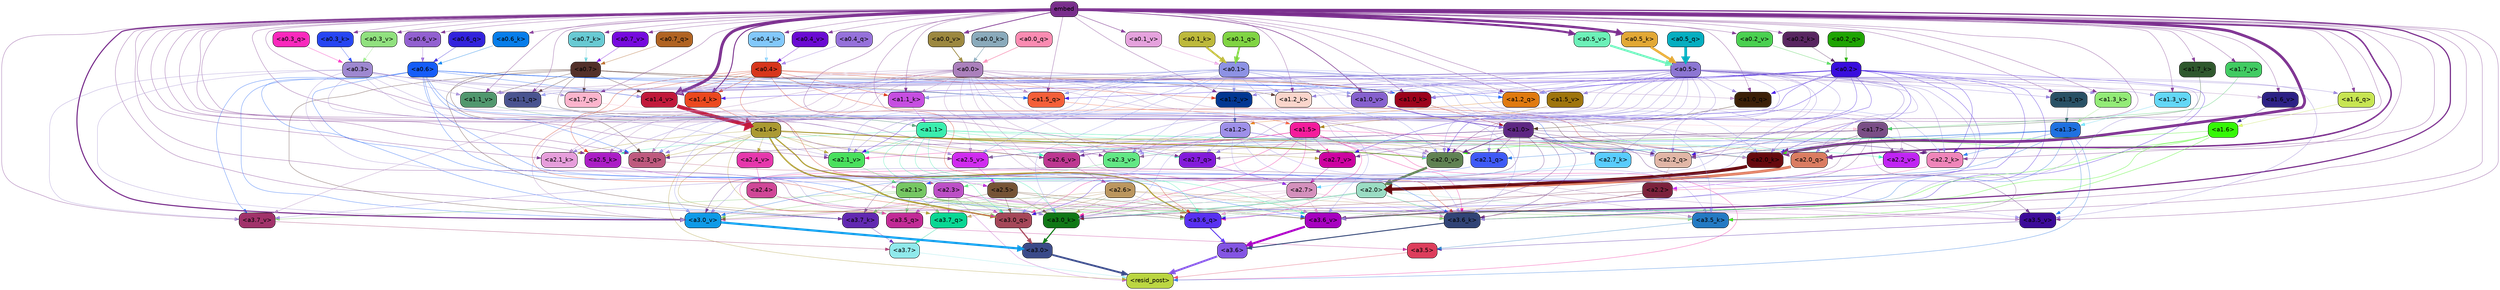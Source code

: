 strict digraph "" {
	graph [bgcolor=transparent,
		layout=dot,
		overlap=false,
		splines=true
	];
	"<a3.7>"	[color=black,
		fillcolor="#90e9eb",
		fontname=Helvetica,
		shape=box,
		style="filled, rounded"];
	"<resid_post>"	[color=black,
		fillcolor="#bbd641",
		fontname=Helvetica,
		shape=box,
		style="filled, rounded"];
	"<a3.7>" -> "<resid_post>"	[color="#90e9eb",
		penwidth=0.6239100098609924];
	"<a3.6>"	[color=black,
		fillcolor="#8455e3",
		fontname=Helvetica,
		shape=box,
		style="filled, rounded"];
	"<a3.6>" -> "<resid_post>"	[color="#8455e3",
		penwidth=4.569062113761902];
	"<a3.5>"	[color=black,
		fillcolor="#dd3e5c",
		fontname=Helvetica,
		shape=box,
		style="filled, rounded"];
	"<a3.5>" -> "<resid_post>"	[color="#dd3e5c",
		penwidth=0.6];
	"<a3.0>"	[color=black,
		fillcolor="#3a4a89",
		fontname=Helvetica,
		shape=box,
		style="filled, rounded"];
	"<a3.0>" -> "<resid_post>"	[color="#3a4a89",
		penwidth=4.283544182777405];
	"<a2.3>"	[color=black,
		fillcolor="#bc4fc6",
		fontname=Helvetica,
		shape=box,
		style="filled, rounded"];
	"<a2.3>" -> "<resid_post>"	[color="#bc4fc6",
		penwidth=0.6];
	"<a3.7_q>"	[color=black,
		fillcolor="#0ad794",
		fontname=Helvetica,
		shape=box,
		style="filled, rounded"];
	"<a2.3>" -> "<a3.7_q>"	[color="#bc4fc6",
		penwidth=0.6];
	"<a3.6_q>"	[color=black,
		fillcolor="#5831f1",
		fontname=Helvetica,
		shape=box,
		style="filled, rounded"];
	"<a2.3>" -> "<a3.6_q>"	[color="#bc4fc6",
		penwidth=0.6];
	"<a3.5_q>"	[color=black,
		fillcolor="#c22b96",
		fontname=Helvetica,
		shape=box,
		style="filled, rounded"];
	"<a2.3>" -> "<a3.5_q>"	[color="#bc4fc6",
		penwidth=0.6];
	"<a3.0_q>"	[color=black,
		fillcolor="#a54759",
		fontname=Helvetica,
		shape=box,
		style="filled, rounded"];
	"<a2.3>" -> "<a3.0_q>"	[color="#bc4fc6",
		penwidth=0.6];
	"<a3.0_k>"	[color=black,
		fillcolor="#107816",
		fontname=Helvetica,
		shape=box,
		style="filled, rounded"];
	"<a2.3>" -> "<a3.0_k>"	[color="#bc4fc6",
		penwidth=0.6];
	"<a3.6_v>"	[color=black,
		fillcolor="#a702c0",
		fontname=Helvetica,
		shape=box,
		style="filled, rounded"];
	"<a2.3>" -> "<a3.6_v>"	[color="#bc4fc6",
		penwidth=0.6];
	"<a3.5_v>"	[color=black,
		fillcolor="#3c0b99",
		fontname=Helvetica,
		shape=box,
		style="filled, rounded"];
	"<a2.3>" -> "<a3.5_v>"	[color="#bc4fc6",
		penwidth=0.6];
	"<a3.0_v>"	[color=black,
		fillcolor="#0f9ae7",
		fontname=Helvetica,
		shape=box,
		style="filled, rounded"];
	"<a2.3>" -> "<a3.0_v>"	[color="#bc4fc6",
		penwidth=0.6];
	"<a1.5>"	[color=black,
		fillcolor="#f41c9c",
		fontname=Helvetica,
		shape=box,
		style="filled, rounded"];
	"<a1.5>" -> "<resid_post>"	[color="#f41c9c",
		penwidth=0.6];
	"<a1.5>" -> "<a3.6_q>"	[color="#f41c9c",
		penwidth=0.6];
	"<a1.5>" -> "<a3.5_q>"	[color="#f41c9c",
		penwidth=0.6];
	"<a1.5>" -> "<a3.0_q>"	[color="#f41c9c",
		penwidth=0.6];
	"<a3.6_k>"	[color=black,
		fillcolor="#314476",
		fontname=Helvetica,
		shape=box,
		style="filled, rounded"];
	"<a1.5>" -> "<a3.6_k>"	[color="#f41c9c",
		penwidth=0.6];
	"<a1.5>" -> "<a3.0_k>"	[color="#f41c9c",
		penwidth=0.6];
	"<a2.2_q>"	[color=black,
		fillcolor="#e1b6a6",
		fontname=Helvetica,
		shape=box,
		style="filled, rounded"];
	"<a1.5>" -> "<a2.2_q>"	[color="#f41c9c",
		penwidth=0.6];
	"<a2.7_v>"	[color=black,
		fillcolor="#cd03a0",
		fontname=Helvetica,
		shape=box,
		style="filled, rounded"];
	"<a1.5>" -> "<a2.7_v>"	[color="#f41c9c",
		penwidth=0.6];
	"<a2.6_v>"	[color=black,
		fillcolor="#bd3791",
		fontname=Helvetica,
		shape=box,
		style="filled, rounded"];
	"<a1.5>" -> "<a2.6_v>"	[color="#f41c9c",
		penwidth=0.6];
	"<a2.1_v>"	[color=black,
		fillcolor="#49e05d",
		fontname=Helvetica,
		shape=box,
		style="filled, rounded"];
	"<a1.5>" -> "<a2.1_v>"	[color="#f41c9c",
		penwidth=0.6];
	"<a1.4>"	[color=black,
		fillcolor="#ab9a33",
		fontname=Helvetica,
		shape=box,
		style="filled, rounded"];
	"<a1.4>" -> "<resid_post>"	[color="#ab9a33",
		penwidth=0.6];
	"<a1.4>" -> "<a3.7_q>"	[color="#ab9a33",
		penwidth=0.6];
	"<a1.4>" -> "<a3.6_q>"	[color="#ab9a33",
		penwidth=2.7536282539367676];
	"<a1.4>" -> "<a3.5_q>"	[color="#ab9a33",
		penwidth=0.6];
	"<a1.4>" -> "<a3.0_q>"	[color="#ab9a33",
		penwidth=3.3369133472442627];
	"<a2.3_q>"	[color=black,
		fillcolor="#be5a7e",
		fontname=Helvetica,
		shape=box,
		style="filled, rounded"];
	"<a1.4>" -> "<a2.3_q>"	[color="#ab9a33",
		penwidth=0.6];
	"<a1.4>" -> "<a2.2_q>"	[color="#ab9a33",
		penwidth=0.6];
	"<a2.1_q>"	[color=black,
		fillcolor="#3f5af6",
		fontname=Helvetica,
		shape=box,
		style="filled, rounded"];
	"<a1.4>" -> "<a2.1_q>"	[color="#ab9a33",
		penwidth=0.6];
	"<a2.0_q>"	[color=black,
		fillcolor="#da7c61",
		fontname=Helvetica,
		shape=box,
		style="filled, rounded"];
	"<a1.4>" -> "<a2.0_q>"	[color="#ab9a33",
		penwidth=0.6];
	"<a2.1_k>"	[color=black,
		fillcolor="#e69edb",
		fontname=Helvetica,
		shape=box,
		style="filled, rounded"];
	"<a1.4>" -> "<a2.1_k>"	[color="#ab9a33",
		penwidth=0.6];
	"<a1.4>" -> "<a2.7_v>"	[color="#ab9a33",
		penwidth=0.6];
	"<a1.4>" -> "<a2.6_v>"	[color="#ab9a33",
		penwidth=0.6];
	"<a2.5_v>"	[color=black,
		fillcolor="#d02cef",
		fontname=Helvetica,
		shape=box,
		style="filled, rounded"];
	"<a1.4>" -> "<a2.5_v>"	[color="#ab9a33",
		penwidth=0.6];
	"<a2.4_v>"	[color=black,
		fillcolor="#e637ac",
		fontname=Helvetica,
		shape=box,
		style="filled, rounded"];
	"<a1.4>" -> "<a2.4_v>"	[color="#ab9a33",
		penwidth=0.6];
	"<a1.4>" -> "<a2.1_v>"	[color="#ab9a33",
		penwidth=0.6];
	"<a2.0_v>"	[color=black,
		fillcolor="#608253",
		fontname=Helvetica,
		shape=box,
		style="filled, rounded"];
	"<a1.4>" -> "<a2.0_v>"	[color="#ab9a33",
		penwidth=2.2818827629089355];
	"<a1.3>"	[color=black,
		fillcolor="#1f71e0",
		fontname=Helvetica,
		shape=box,
		style="filled, rounded"];
	"<a1.3>" -> "<resid_post>"	[color="#1f71e0",
		penwidth=0.6];
	"<a1.3>" -> "<a3.6_v>"	[color="#1f71e0",
		penwidth=0.6];
	"<a1.3>" -> "<a3.5_v>"	[color="#1f71e0",
		penwidth=0.6];
	"<a1.3>" -> "<a3.0_v>"	[color="#1f71e0",
		penwidth=0.6];
	"<a1.3>" -> "<a2.2_q>"	[color="#1f71e0",
		penwidth=0.6];
	"<a1.3>" -> "<a2.1_q>"	[color="#1f71e0",
		penwidth=0.6];
	"<a2.2_k>"	[color=black,
		fillcolor="#ef85b9",
		fontname=Helvetica,
		shape=box,
		style="filled, rounded"];
	"<a1.3>" -> "<a2.2_k>"	[color="#1f71e0",
		penwidth=0.6];
	"<a1.3>" -> "<a2.5_v>"	[color="#1f71e0",
		penwidth=0.6];
	"<a3.7_q>" -> "<a3.7>"	[color="#0ad794",
		penwidth=0.6];
	"<a3.6_q>" -> "<a3.6>"	[color="#5831f1",
		penwidth=2.0344843566417694];
	"<a3.5_q>" -> "<a3.5>"	[color="#c22b96",
		penwidth=0.6];
	"<a3.0_q>" -> "<a3.0>"	[color="#a54759",
		penwidth=2.863015294075012];
	"<a3.7_k>"	[color=black,
		fillcolor="#6229b1",
		fontname=Helvetica,
		shape=box,
		style="filled, rounded"];
	"<a3.7_k>" -> "<a3.7>"	[color="#6229b1",
		penwidth=0.6];
	"<a3.6_k>" -> "<a3.6>"	[color="#314476",
		penwidth=2.1770318150520325];
	"<a3.5_k>"	[color=black,
		fillcolor="#247ac3",
		fontname=Helvetica,
		shape=box,
		style="filled, rounded"];
	"<a3.5_k>" -> "<a3.5>"	[color="#247ac3",
		penwidth=0.6];
	"<a3.0_k>" -> "<a3.0>"	[color="#107816",
		penwidth=2.6323853135108948];
	"<a3.7_v>"	[color=black,
		fillcolor="#a1326a",
		fontname=Helvetica,
		shape=box,
		style="filled, rounded"];
	"<a3.7_v>" -> "<a3.7>"	[color="#a1326a",
		penwidth=0.6];
	"<a3.6_v>" -> "<a3.6>"	[color="#a702c0",
		penwidth=4.972373723983765];
	"<a3.5_v>" -> "<a3.5>"	[color="#3c0b99",
		penwidth=0.6];
	"<a3.0_v>" -> "<a3.0>"	[color="#0f9ae7",
		penwidth=5.1638524532318115];
	"<a2.6>"	[color=black,
		fillcolor="#bb965e",
		fontname=Helvetica,
		shape=box,
		style="filled, rounded"];
	"<a2.6>" -> "<a3.7_q>"	[color="#bb965e",
		penwidth=0.6];
	"<a2.6>" -> "<a3.6_q>"	[color="#bb965e",
		penwidth=0.6];
	"<a2.6>" -> "<a3.0_q>"	[color="#bb965e",
		penwidth=0.6];
	"<a2.6>" -> "<a3.7_k>"	[color="#bb965e",
		penwidth=0.6];
	"<a2.6>" -> "<a3.6_k>"	[color="#bb965e",
		penwidth=0.6];
	"<a2.6>" -> "<a3.5_k>"	[color="#bb965e",
		penwidth=0.6];
	"<a2.6>" -> "<a3.0_k>"	[color="#bb965e",
		penwidth=0.6];
	"<a2.1>"	[color=black,
		fillcolor="#76c763",
		fontname=Helvetica,
		shape=box,
		style="filled, rounded"];
	"<a2.1>" -> "<a3.7_q>"	[color="#76c763",
		penwidth=0.6];
	"<a2.1>" -> "<a3.6_q>"	[color="#76c763",
		penwidth=0.6];
	"<a2.1>" -> "<a3.5_q>"	[color="#76c763",
		penwidth=0.6];
	"<a2.1>" -> "<a3.0_q>"	[color="#76c763",
		penwidth=0.6];
	"<a2.1>" -> "<a3.7_k>"	[color="#76c763",
		penwidth=0.6];
	"<a2.1>" -> "<a3.6_k>"	[color="#76c763",
		penwidth=0.6];
	"<a2.1>" -> "<a3.5_k>"	[color="#76c763",
		penwidth=0.6];
	"<a2.1>" -> "<a3.0_k>"	[color="#76c763",
		penwidth=0.6];
	"<a2.1>" -> "<a3.7_v>"	[color="#76c763",
		penwidth=0.6];
	"<a2.1>" -> "<a3.6_v>"	[color="#76c763",
		penwidth=0.6];
	"<a2.1>" -> "<a3.0_v>"	[color="#76c763",
		penwidth=0.6];
	"<a2.7>"	[color=black,
		fillcolor="#d490bc",
		fontname=Helvetica,
		shape=box,
		style="filled, rounded"];
	"<a2.7>" -> "<a3.6_q>"	[color="#d490bc",
		penwidth=0.6];
	"<a2.7>" -> "<a3.0_q>"	[color="#d490bc",
		penwidth=0.6];
	"<a2.7>" -> "<a3.6_k>"	[color="#d490bc",
		penwidth=0.6];
	"<a2.7>" -> "<a3.0_k>"	[color="#d490bc",
		penwidth=0.6];
	"<a2.7>" -> "<a3.6_v>"	[color="#d490bc",
		penwidth=0.6];
	"<a2.5>"	[color=black,
		fillcolor="#755335",
		fontname=Helvetica,
		shape=box,
		style="filled, rounded"];
	"<a2.5>" -> "<a3.6_q>"	[color="#755335",
		penwidth=0.6];
	"<a2.5>" -> "<a3.0_q>"	[color="#755335",
		penwidth=0.6];
	"<a2.5>" -> "<a3.0_k>"	[color="#755335",
		penwidth=0.6];
	"<a2.5>" -> "<a3.6_v>"	[color="#755335",
		penwidth=0.6];
	"<a2.5>" -> "<a3.0_v>"	[color="#755335",
		penwidth=0.6];
	"<a2.0>"	[color=black,
		fillcolor="#9adcc3",
		fontname=Helvetica,
		shape=box,
		style="filled, rounded"];
	"<a2.0>" -> "<a3.6_q>"	[color="#9adcc3",
		penwidth=0.6];
	"<a2.0>" -> "<a3.0_q>"	[color="#9adcc3",
		penwidth=0.6];
	"<a2.0>" -> "<a3.7_k>"	[color="#9adcc3",
		penwidth=0.6];
	"<a2.0>" -> "<a3.6_k>"	[color="#9adcc3",
		penwidth=1.7047871947288513];
	"<a2.0>" -> "<a3.5_k>"	[color="#9adcc3",
		penwidth=0.6];
	"<a2.0>" -> "<a3.0_k>"	[color="#9adcc3",
		penwidth=2.239806979894638];
	"<a1.1>"	[color=black,
		fillcolor="#3aeeae",
		fontname=Helvetica,
		shape=box,
		style="filled, rounded"];
	"<a1.1>" -> "<a3.6_q>"	[color="#3aeeae",
		penwidth=0.6];
	"<a1.1>" -> "<a3.0_q>"	[color="#3aeeae",
		penwidth=0.6];
	"<a1.1>" -> "<a3.0_k>"	[color="#3aeeae",
		penwidth=0.6];
	"<a1.1>" -> "<a3.6_v>"	[color="#3aeeae",
		penwidth=0.6];
	"<a2.7_q>"	[color=black,
		fillcolor="#831bda",
		fontname=Helvetica,
		shape=box,
		style="filled, rounded"];
	"<a1.1>" -> "<a2.7_q>"	[color="#3aeeae",
		penwidth=0.6];
	"<a2.5_k>"	[color=black,
		fillcolor="#ab1dc6",
		fontname=Helvetica,
		shape=box,
		style="filled, rounded"];
	"<a1.1>" -> "<a2.5_k>"	[color="#3aeeae",
		penwidth=0.6];
	"<a2.0_k>"	[color=black,
		fillcolor="#66090e",
		fontname=Helvetica,
		shape=box,
		style="filled, rounded"];
	"<a1.1>" -> "<a2.0_k>"	[color="#3aeeae",
		penwidth=0.6];
	"<a1.1>" -> "<a2.6_v>"	[color="#3aeeae",
		penwidth=0.6];
	"<a2.2_v>"	[color=black,
		fillcolor="#c024f3",
		fontname=Helvetica,
		shape=box,
		style="filled, rounded"];
	"<a1.1>" -> "<a2.2_v>"	[color="#3aeeae",
		penwidth=0.6];
	"<a1.1>" -> "<a2.1_v>"	[color="#3aeeae",
		penwidth=0.6];
	"<a1.1>" -> "<a2.0_v>"	[color="#3aeeae",
		penwidth=0.6];
	"<a0.4>"	[color=black,
		fillcolor="#d7361c",
		fontname=Helvetica,
		shape=box,
		style="filled, rounded"];
	"<a0.4>" -> "<a3.6_q>"	[color="#d7361c",
		penwidth=0.6];
	"<a0.4>" -> "<a3.0_q>"	[color="#d7361c",
		penwidth=0.6];
	"<a0.4>" -> "<a3.6_k>"	[color="#d7361c",
		penwidth=0.6];
	"<a0.4>" -> "<a2.5_k>"	[color="#d7361c",
		penwidth=0.6];
	"<a0.4>" -> "<a2.0_k>"	[color="#d7361c",
		penwidth=0.6];
	"<a1.4_k>"	[color=black,
		fillcolor="#eb481f",
		fontname=Helvetica,
		shape=box,
		style="filled, rounded"];
	"<a0.4>" -> "<a1.4_k>"	[color="#d7361c",
		penwidth=0.6];
	"<a1.1_k>"	[color=black,
		fillcolor="#c64ee1",
		fontname=Helvetica,
		shape=box,
		style="filled, rounded"];
	"<a0.4>" -> "<a1.1_k>"	[color="#d7361c",
		penwidth=0.6];
	"<a1.0_k>"	[color=black,
		fillcolor="#9c031c",
		fontname=Helvetica,
		shape=box,
		style="filled, rounded"];
	"<a0.4>" -> "<a1.0_k>"	[color="#d7361c",
		penwidth=0.6];
	"<a1.4_v>"	[color=black,
		fillcolor="#c11a3b",
		fontname=Helvetica,
		shape=box,
		style="filled, rounded"];
	"<a0.4>" -> "<a1.4_v>"	[color="#d7361c",
		penwidth=0.6];
	"<a1.2_v>"	[color=black,
		fillcolor="#033792",
		fontname=Helvetica,
		shape=box,
		style="filled, rounded"];
	"<a0.4>" -> "<a1.2_v>"	[color="#d7361c",
		penwidth=0.6];
	"<a0.2>"	[color=black,
		fillcolor="#390edd",
		fontname=Helvetica,
		shape=box,
		style="filled, rounded"];
	"<a0.2>" -> "<a3.6_q>"	[color="#390edd",
		penwidth=0.6];
	"<a0.2>" -> "<a3.0_q>"	[color="#390edd",
		penwidth=0.6];
	"<a0.2>" -> "<a3.6_k>"	[color="#390edd",
		penwidth=0.6];
	"<a0.2>" -> "<a3.0_k>"	[color="#390edd",
		penwidth=0.6];
	"<a0.2>" -> "<a2.2_q>"	[color="#390edd",
		penwidth=0.6];
	"<a0.2>" -> "<a2.2_k>"	[color="#390edd",
		penwidth=0.6];
	"<a0.2>" -> "<a2.0_k>"	[color="#390edd",
		penwidth=0.6];
	"<a0.2>" -> "<a2.7_v>"	[color="#390edd",
		penwidth=0.6];
	"<a0.2>" -> "<a2.1_v>"	[color="#390edd",
		penwidth=0.6];
	"<a0.2>" -> "<a2.0_v>"	[color="#390edd",
		penwidth=0.6];
	"<a1.5_q>"	[color=black,
		fillcolor="#f45f39",
		fontname=Helvetica,
		shape=box,
		style="filled, rounded"];
	"<a0.2>" -> "<a1.5_q>"	[color="#390edd",
		penwidth=0.6];
	"<a1.2_q>"	[color=black,
		fillcolor="#e07a10",
		fontname=Helvetica,
		shape=box,
		style="filled, rounded"];
	"<a0.2>" -> "<a1.2_q>"	[color="#390edd",
		penwidth=0.6];
	"<a1.0_q>"	[color=black,
		fillcolor="#3c2008",
		fontname=Helvetica,
		shape=box,
		style="filled, rounded"];
	"<a0.2>" -> "<a1.0_q>"	[color="#390edd",
		penwidth=0.6];
	"<a0.2>" -> "<a1.4_k>"	[color="#390edd",
		penwidth=0.6];
	"<a0.2>" -> "<a1.0_k>"	[color="#390edd",
		penwidth=0.6];
	"<a0.2>" -> "<a1.4_v>"	[color="#390edd",
		penwidth=0.6];
	"<a2.4>"	[color=black,
		fillcolor="#d04797",
		fontname=Helvetica,
		shape=box,
		style="filled, rounded"];
	"<a2.4>" -> "<a3.5_q>"	[color="#d04797",
		penwidth=0.6];
	"<a2.4>" -> "<a3.0_q>"	[color="#d04797",
		penwidth=0.6];
	"<a1.2>"	[color=black,
		fillcolor="#9e90e9",
		fontname=Helvetica,
		shape=box,
		style="filled, rounded"];
	"<a1.2>" -> "<a3.0_q>"	[color="#9e90e9",
		penwidth=0.6];
	"<a1.2>" -> "<a3.6_k>"	[color="#9e90e9",
		penwidth=0.6];
	"<a1.2>" -> "<a3.5_k>"	[color="#9e90e9",
		penwidth=0.6];
	"<a1.2>" -> "<a3.0_k>"	[color="#9e90e9",
		penwidth=0.6];
	"<a1.2>" -> "<a3.5_v>"	[color="#9e90e9",
		penwidth=0.6];
	"<a1.2>" -> "<a2.7_q>"	[color="#9e90e9",
		penwidth=0.6];
	"<a1.2>" -> "<a2.2_q>"	[color="#9e90e9",
		penwidth=0.6];
	"<a1.2>" -> "<a2.2_k>"	[color="#9e90e9",
		penwidth=0.6];
	"<a1.2>" -> "<a2.6_v>"	[color="#9e90e9",
		penwidth=0.6];
	"<a1.2>" -> "<a2.5_v>"	[color="#9e90e9",
		penwidth=0.6];
	"<a2.3_v>"	[color=black,
		fillcolor="#62e785",
		fontname=Helvetica,
		shape=box,
		style="filled, rounded"];
	"<a1.2>" -> "<a2.3_v>"	[color="#9e90e9",
		penwidth=0.6];
	"<a1.2>" -> "<a2.0_v>"	[color="#9e90e9",
		penwidth=0.6];
	"<a1.7>"	[color=black,
		fillcolor="#7a4e86",
		fontname=Helvetica,
		shape=box,
		style="filled, rounded"];
	"<a1.7>" -> "<a3.7_k>"	[color="#7a4e86",
		penwidth=0.6];
	"<a1.7>" -> "<a3.5_k>"	[color="#7a4e86",
		penwidth=0.6];
	"<a1.7>" -> "<a3.6_v>"	[color="#7a4e86",
		penwidth=0.6];
	"<a1.7>" -> "<a2.7_q>"	[color="#7a4e86",
		penwidth=0.6];
	"<a1.7>" -> "<a2.2_q>"	[color="#7a4e86",
		penwidth=0.6];
	"<a1.7>" -> "<a2.0_q>"	[color="#7a4e86",
		penwidth=0.6];
	"<a1.7>" -> "<a2.2_k>"	[color="#7a4e86",
		penwidth=0.6];
	"<a1.7>" -> "<a2.0_k>"	[color="#7a4e86",
		penwidth=0.6];
	"<a1.7>" -> "<a2.5_v>"	[color="#7a4e86",
		penwidth=0.6];
	"<a1.7>" -> "<a2.3_v>"	[color="#7a4e86",
		penwidth=0.6];
	"<a1.7>" -> "<a2.2_v>"	[color="#7a4e86",
		penwidth=0.6];
	"<a0.7>"	[color=black,
		fillcolor="#53312a",
		fontname=Helvetica,
		shape=box,
		style="filled, rounded"];
	"<a0.7>" -> "<a3.7_k>"	[color="#53312a",
		penwidth=0.6];
	"<a0.7>" -> "<a3.0_v>"	[color="#53312a",
		penwidth=0.6];
	"<a0.7>" -> "<a2.3_q>"	[color="#53312a",
		penwidth=0.6];
	"<a0.7>" -> "<a2.2_q>"	[color="#53312a",
		penwidth=0.6];
	"<a1.7_q>"	[color=black,
		fillcolor="#fbb4cc",
		fontname=Helvetica,
		shape=box,
		style="filled, rounded"];
	"<a0.7>" -> "<a1.7_q>"	[color="#53312a",
		penwidth=0.6];
	"<a0.7>" -> "<a1.5_q>"	[color="#53312a",
		penwidth=0.6];
	"<a1.1_q>"	[color=black,
		fillcolor="#4a5490",
		fontname=Helvetica,
		shape=box,
		style="filled, rounded"];
	"<a0.7>" -> "<a1.1_q>"	[color="#53312a",
		penwidth=0.6];
	"<a1.2_k>"	[color=black,
		fillcolor="#fad5cb",
		fontname=Helvetica,
		shape=box,
		style="filled, rounded"];
	"<a0.7>" -> "<a1.2_k>"	[color="#53312a",
		penwidth=0.6];
	"<a0.7>" -> "<a1.0_k>"	[color="#53312a",
		penwidth=0.6];
	"<a0.7>" -> "<a1.4_v>"	[color="#53312a",
		penwidth=0.6];
	"<a1.1_v>"	[color=black,
		fillcolor="#51986e",
		fontname=Helvetica,
		shape=box,
		style="filled, rounded"];
	"<a0.7>" -> "<a1.1_v>"	[color="#53312a",
		penwidth=0.6];
	"<a0.6>"	[color=black,
		fillcolor="#155df8",
		fontname=Helvetica,
		shape=box,
		style="filled, rounded"];
	"<a0.6>" -> "<a3.7_k>"	[color="#155df8",
		penwidth=0.6];
	"<a0.6>" -> "<a3.6_k>"	[color="#155df8",
		penwidth=0.6];
	"<a0.6>" -> "<a3.0_k>"	[color="#155df8",
		penwidth=0.6];
	"<a0.6>" -> "<a3.7_v>"	[color="#155df8",
		penwidth=0.6];
	"<a0.6>" -> "<a3.6_v>"	[color="#155df8",
		penwidth=0.6];
	"<a0.6>" -> "<a3.0_v>"	[color="#155df8",
		penwidth=0.6];
	"<a0.6>" -> "<a2.3_q>"	[color="#155df8",
		penwidth=0.6];
	"<a0.6>" -> "<a2.2_q>"	[color="#155df8",
		penwidth=0.6];
	"<a0.6>" -> "<a1.5_q>"	[color="#155df8",
		penwidth=0.6];
	"<a0.6>" -> "<a1.2_q>"	[color="#155df8",
		penwidth=0.6];
	"<a0.6>" -> "<a1.0_k>"	[color="#155df8",
		penwidth=0.6];
	"<a0.6>" -> "<a1.4_v>"	[color="#155df8",
		penwidth=0.6];
	embed	[color=black,
		fillcolor="#792e8c",
		fontname=Helvetica,
		shape=box,
		style="filled, rounded"];
	embed -> "<a3.7_k>"	[color="#792e8c",
		penwidth=0.6];
	embed -> "<a3.6_k>"	[color="#792e8c",
		penwidth=0.6];
	embed -> "<a3.5_k>"	[color="#792e8c",
		penwidth=0.6];
	embed -> "<a3.0_k>"	[color="#792e8c",
		penwidth=0.6];
	embed -> "<a3.7_v>"	[color="#792e8c",
		penwidth=0.6];
	embed -> "<a3.6_v>"	[color="#792e8c",
		penwidth=2.7369276881217957];
	embed -> "<a3.5_v>"	[color="#792e8c",
		penwidth=0.6];
	embed -> "<a3.0_v>"	[color="#792e8c",
		penwidth=2.5778204202651978];
	embed -> "<a2.7_q>"	[color="#792e8c",
		penwidth=0.6];
	embed -> "<a2.3_q>"	[color="#792e8c",
		penwidth=0.6];
	embed -> "<a2.2_q>"	[color="#792e8c",
		penwidth=0.6];
	embed -> "<a2.1_q>"	[color="#792e8c",
		penwidth=0.6];
	embed -> "<a2.0_q>"	[color="#792e8c",
		penwidth=3.459219217300415];
	embed -> "<a2.5_k>"	[color="#792e8c",
		penwidth=0.6];
	embed -> "<a2.2_k>"	[color="#792e8c",
		penwidth=0.6363201141357422];
	embed -> "<a2.1_k>"	[color="#792e8c",
		penwidth=0.6];
	embed -> "<a2.0_k>"	[color="#792e8c",
		penwidth=6.407642982900143];
	embed -> "<a2.7_v>"	[color="#792e8c",
		penwidth=0.6];
	embed -> "<a2.6_v>"	[color="#792e8c",
		penwidth=0.6];
	embed -> "<a2.5_v>"	[color="#792e8c",
		penwidth=0.6];
	embed -> "<a2.3_v>"	[color="#792e8c",
		penwidth=0.6];
	embed -> "<a2.2_v>"	[color="#792e8c",
		penwidth=0.6175012588500977];
	embed -> "<a2.1_v>"	[color="#792e8c",
		penwidth=0.6];
	embed -> "<a2.0_v>"	[color="#792e8c",
		penwidth=0.6];
	embed -> "<a1.7_q>"	[color="#792e8c",
		penwidth=0.6];
	"<a1.6_q>"	[color=black,
		fillcolor="#c7e552",
		fontname=Helvetica,
		shape=box,
		style="filled, rounded"];
	embed -> "<a1.6_q>"	[color="#792e8c",
		penwidth=0.6];
	embed -> "<a1.5_q>"	[color="#792e8c",
		penwidth=0.6186923980712891];
	"<a1.3_q>"	[color=black,
		fillcolor="#295165",
		fontname=Helvetica,
		shape=box,
		style="filled, rounded"];
	embed -> "<a1.3_q>"	[color="#792e8c",
		penwidth=0.6];
	embed -> "<a1.2_q>"	[color="#792e8c",
		penwidth=0.6];
	embed -> "<a1.1_q>"	[color="#792e8c",
		penwidth=0.6];
	embed -> "<a1.0_q>"	[color="#792e8c",
		penwidth=0.6];
	"<a1.7_k>"	[color=black,
		fillcolor="#2f582d",
		fontname=Helvetica,
		shape=box,
		style="filled, rounded"];
	embed -> "<a1.7_k>"	[color="#792e8c",
		penwidth=0.6];
	embed -> "<a1.4_k>"	[color="#792e8c",
		penwidth=2.1454997062683105];
	"<a1.3_k>"	[color=black,
		fillcolor="#93eb77",
		fontname=Helvetica,
		shape=box,
		style="filled, rounded"];
	embed -> "<a1.3_k>"	[color="#792e8c",
		penwidth=0.6];
	embed -> "<a1.2_k>"	[color="#792e8c",
		penwidth=0.6];
	embed -> "<a1.1_k>"	[color="#792e8c",
		penwidth=0.6];
	embed -> "<a1.0_k>"	[color="#792e8c",
		penwidth=0.6];
	"<a1.7_v>"	[color=black,
		fillcolor="#41cb62",
		fontname=Helvetica,
		shape=box,
		style="filled, rounded"];
	embed -> "<a1.7_v>"	[color="#792e8c",
		penwidth=0.6];
	"<a1.6_v>"	[color=black,
		fillcolor="#2d2285",
		fontname=Helvetica,
		shape=box,
		style="filled, rounded"];
	embed -> "<a1.6_v>"	[color="#792e8c",
		penwidth=0.6];
	"<a1.5_v>"	[color=black,
		fillcolor="#9f750d",
		fontname=Helvetica,
		shape=box,
		style="filled, rounded"];
	embed -> "<a1.5_v>"	[color="#792e8c",
		penwidth=0.6];
	embed -> "<a1.4_v>"	[color="#792e8c",
		penwidth=6.860090345144272];
	"<a1.3_v>"	[color=black,
		fillcolor="#63d7f6",
		fontname=Helvetica,
		shape=box,
		style="filled, rounded"];
	embed -> "<a1.3_v>"	[color="#792e8c",
		penwidth=0.6];
	embed -> "<a1.2_v>"	[color="#792e8c",
		penwidth=0.6];
	embed -> "<a1.1_v>"	[color="#792e8c",
		penwidth=0.6];
	"<a1.0_v>"	[color=black,
		fillcolor="#8661ce",
		fontname=Helvetica,
		shape=box,
		style="filled, rounded"];
	embed -> "<a1.0_v>"	[color="#792e8c",
		penwidth=1.2940821647644043];
	"<a0.7_k>"	[color=black,
		fillcolor="#68cad3",
		fontname=Helvetica,
		shape=box,
		style="filled, rounded"];
	embed -> "<a0.7_k>"	[color="#792e8c",
		penwidth=0.6];
	"<a0.6_k>"	[color=black,
		fillcolor="#077de9",
		fontname=Helvetica,
		shape=box,
		style="filled, rounded"];
	embed -> "<a0.6_k>"	[color="#792e8c",
		penwidth=0.6];
	"<a0.5_k>"	[color=black,
		fillcolor="#e2a835",
		fontname=Helvetica,
		shape=box,
		style="filled, rounded"];
	embed -> "<a0.5_k>"	[color="#792e8c",
		penwidth=5.6277079582214355];
	"<a0.4_k>"	[color=black,
		fillcolor="#82c8fb",
		fontname=Helvetica,
		shape=box,
		style="filled, rounded"];
	embed -> "<a0.4_k>"	[color="#792e8c",
		penwidth=0.6];
	"<a0.3_k>"	[color=black,
		fillcolor="#2645f2",
		fontname=Helvetica,
		shape=box,
		style="filled, rounded"];
	embed -> "<a0.3_k>"	[color="#792e8c",
		penwidth=0.6];
	"<a0.2_k>"	[color=black,
		fillcolor="#582660",
		fontname=Helvetica,
		shape=box,
		style="filled, rounded"];
	embed -> "<a0.2_k>"	[color="#792e8c",
		penwidth=0.6036472320556641];
	"<a0.7_v>"	[color=black,
		fillcolor="#760add",
		fontname=Helvetica,
		shape=box,
		style="filled, rounded"];
	embed -> "<a0.7_v>"	[color="#792e8c",
		penwidth=0.6];
	"<a0.6_v>"	[color=black,
		fillcolor="#9260d0",
		fontname=Helvetica,
		shape=box,
		style="filled, rounded"];
	embed -> "<a0.6_v>"	[color="#792e8c",
		penwidth=0.6];
	"<a0.5_v>"	[color=black,
		fillcolor="#6cf0b8",
		fontname=Helvetica,
		shape=box,
		style="filled, rounded"];
	embed -> "<a0.5_v>"	[color="#792e8c",
		penwidth=4.899768829345703];
	"<a0.4_v>"	[color=black,
		fillcolor="#6a0bd2",
		fontname=Helvetica,
		shape=box,
		style="filled, rounded"];
	embed -> "<a0.4_v>"	[color="#792e8c",
		penwidth=0.6];
	"<a0.3_v>"	[color=black,
		fillcolor="#91e17f",
		fontname=Helvetica,
		shape=box,
		style="filled, rounded"];
	embed -> "<a0.3_v>"	[color="#792e8c",
		penwidth=0.6];
	"<a0.2_v>"	[color=black,
		fillcolor="#4ad050",
		fontname=Helvetica,
		shape=box,
		style="filled, rounded"];
	embed -> "<a0.2_v>"	[color="#792e8c",
		penwidth=0.6];
	"<a0.1_v>"	[color=black,
		fillcolor="#e5a2dd",
		fontname=Helvetica,
		shape=box,
		style="filled, rounded"];
	embed -> "<a0.1_v>"	[color="#792e8c",
		penwidth=0.8765974044799805];
	"<a0.0_v>"	[color=black,
		fillcolor="#9c883f",
		fontname=Helvetica,
		shape=box,
		style="filled, rounded"];
	embed -> "<a0.0_v>"	[color="#792e8c",
		penwidth=1.6807727813720703];
	"<a2.2>"	[color=black,
		fillcolor="#7c213c",
		fontname=Helvetica,
		shape=box,
		style="filled, rounded"];
	"<a2.2>" -> "<a3.6_k>"	[color="#7c213c",
		penwidth=0.6];
	"<a2.2>" -> "<a3.0_k>"	[color="#7c213c",
		penwidth=0.6];
	"<a2.2>" -> "<a3.6_v>"	[color="#7c213c",
		penwidth=0.6];
	"<a1.6>"	[color=black,
		fillcolor="#35f707",
		fontname=Helvetica,
		shape=box,
		style="filled, rounded"];
	"<a1.6>" -> "<a3.6_k>"	[color="#35f707",
		penwidth=0.6];
	"<a1.6>" -> "<a3.5_k>"	[color="#35f707",
		penwidth=0.6];
	"<a1.6>" -> "<a3.6_v>"	[color="#35f707",
		penwidth=0.6];
	"<a1.6>" -> "<a2.0_k>"	[color="#35f707",
		penwidth=0.6];
	"<a1.6>" -> "<a2.0_v>"	[color="#35f707",
		penwidth=0.6];
	"<a1.0>"	[color=black,
		fillcolor="#5e2783",
		fontname=Helvetica,
		shape=box,
		style="filled, rounded"];
	"<a1.0>" -> "<a3.6_k>"	[color="#5e2783",
		penwidth=0.6];
	"<a1.0>" -> "<a3.0_k>"	[color="#5e2783",
		penwidth=0.6];
	"<a1.0>" -> "<a3.6_v>"	[color="#5e2783",
		penwidth=0.6];
	"<a1.0>" -> "<a3.5_v>"	[color="#5e2783",
		penwidth=0.6];
	"<a1.0>" -> "<a3.0_v>"	[color="#5e2783",
		penwidth=0.6];
	"<a1.0>" -> "<a2.3_q>"	[color="#5e2783",
		penwidth=0.6];
	"<a1.0>" -> "<a2.2_q>"	[color="#5e2783",
		penwidth=0.6];
	"<a1.0>" -> "<a2.1_q>"	[color="#5e2783",
		penwidth=0.6];
	"<a2.7_k>"	[color=black,
		fillcolor="#59ccfd",
		fontname=Helvetica,
		shape=box,
		style="filled, rounded"];
	"<a1.0>" -> "<a2.7_k>"	[color="#5e2783",
		penwidth=0.6];
	"<a1.0>" -> "<a2.2_k>"	[color="#5e2783",
		penwidth=0.6];
	"<a1.0>" -> "<a2.0_k>"	[color="#5e2783",
		penwidth=0.6];
	"<a1.0>" -> "<a2.7_v>"	[color="#5e2783",
		penwidth=0.6];
	"<a1.0>" -> "<a2.6_v>"	[color="#5e2783",
		penwidth=0.6];
	"<a1.0>" -> "<a2.0_v>"	[color="#5e2783",
		penwidth=1.2978954315185547];
	"<a0.5>"	[color=black,
		fillcolor="#8c76d3",
		fontname=Helvetica,
		shape=box,
		style="filled, rounded"];
	"<a0.5>" -> "<a3.6_k>"	[color="#8c76d3",
		penwidth=0.6];
	"<a0.5>" -> "<a3.7_v>"	[color="#8c76d3",
		penwidth=0.6];
	"<a0.5>" -> "<a3.6_v>"	[color="#8c76d3",
		penwidth=0.6];
	"<a0.5>" -> "<a3.5_v>"	[color="#8c76d3",
		penwidth=0.6];
	"<a0.5>" -> "<a3.0_v>"	[color="#8c76d3",
		penwidth=0.6];
	"<a0.5>" -> "<a2.7_q>"	[color="#8c76d3",
		penwidth=0.6];
	"<a0.5>" -> "<a2.3_q>"	[color="#8c76d3",
		penwidth=0.6];
	"<a0.5>" -> "<a2.2_q>"	[color="#8c76d3",
		penwidth=0.6];
	"<a0.5>" -> "<a2.1_q>"	[color="#8c76d3",
		penwidth=0.6];
	"<a0.5>" -> "<a2.0_q>"	[color="#8c76d3",
		penwidth=0.6];
	"<a0.5>" -> "<a2.7_k>"	[color="#8c76d3",
		penwidth=0.6];
	"<a0.5>" -> "<a2.5_k>"	[color="#8c76d3",
		penwidth=0.6];
	"<a0.5>" -> "<a2.2_k>"	[color="#8c76d3",
		penwidth=0.6];
	"<a0.5>" -> "<a2.1_k>"	[color="#8c76d3",
		penwidth=0.6];
	"<a0.5>" -> "<a2.0_k>"	[color="#8c76d3",
		penwidth=0.7721366882324219];
	"<a0.5>" -> "<a2.6_v>"	[color="#8c76d3",
		penwidth=0.6];
	"<a0.5>" -> "<a2.3_v>"	[color="#8c76d3",
		penwidth=0.6];
	"<a0.5>" -> "<a2.1_v>"	[color="#8c76d3",
		penwidth=0.6];
	"<a0.5>" -> "<a2.0_v>"	[color="#8c76d3",
		penwidth=0.6];
	"<a0.5>" -> "<a1.6_q>"	[color="#8c76d3",
		penwidth=0.6];
	"<a0.5>" -> "<a1.3_q>"	[color="#8c76d3",
		penwidth=0.6];
	"<a0.5>" -> "<a1.2_q>"	[color="#8c76d3",
		penwidth=0.6];
	"<a0.5>" -> "<a1.1_q>"	[color="#8c76d3",
		penwidth=0.6];
	"<a0.5>" -> "<a1.0_q>"	[color="#8c76d3",
		penwidth=0.6];
	"<a0.5>" -> "<a1.3_k>"	[color="#8c76d3",
		penwidth=0.6];
	"<a0.5>" -> "<a1.2_k>"	[color="#8c76d3",
		penwidth=0.6];
	"<a0.5>" -> "<a1.1_k>"	[color="#8c76d3",
		penwidth=0.6];
	"<a0.5>" -> "<a1.0_k>"	[color="#8c76d3",
		penwidth=0.6];
	"<a0.5>" -> "<a1.5_v>"	[color="#8c76d3",
		penwidth=0.6];
	"<a0.5>" -> "<a1.4_v>"	[color="#8c76d3",
		penwidth=1.0206317901611328];
	"<a0.5>" -> "<a1.3_v>"	[color="#8c76d3",
		penwidth=0.6];
	"<a0.5>" -> "<a1.2_v>"	[color="#8c76d3",
		penwidth=0.6];
	"<a0.5>" -> "<a1.1_v>"	[color="#8c76d3",
		penwidth=0.6];
	"<a0.5>" -> "<a1.0_v>"	[color="#8c76d3",
		penwidth=0.6];
	"<a0.1>"	[color=black,
		fillcolor="#8d92e4",
		fontname=Helvetica,
		shape=box,
		style="filled, rounded"];
	"<a0.1>" -> "<a3.6_k>"	[color="#8d92e4",
		penwidth=0.6];
	"<a0.1>" -> "<a3.5_k>"	[color="#8d92e4",
		penwidth=0.6];
	"<a0.1>" -> "<a3.0_k>"	[color="#8d92e4",
		penwidth=0.6];
	"<a0.1>" -> "<a3.6_v>"	[color="#8d92e4",
		penwidth=0.6];
	"<a0.1>" -> "<a3.0_v>"	[color="#8d92e4",
		penwidth=0.6];
	"<a0.1>" -> "<a2.3_q>"	[color="#8d92e4",
		penwidth=0.6];
	"<a0.1>" -> "<a2.2_q>"	[color="#8d92e4",
		penwidth=0.6];
	"<a0.1>" -> "<a2.2_k>"	[color="#8d92e4",
		penwidth=0.6];
	"<a0.1>" -> "<a2.0_k>"	[color="#8d92e4",
		penwidth=0.6];
	"<a0.1>" -> "<a2.5_v>"	[color="#8d92e4",
		penwidth=0.6];
	"<a0.1>" -> "<a2.3_v>"	[color="#8d92e4",
		penwidth=0.6];
	"<a0.1>" -> "<a2.1_v>"	[color="#8d92e4",
		penwidth=0.6];
	"<a0.1>" -> "<a2.0_v>"	[color="#8d92e4",
		penwidth=0.6];
	"<a0.1>" -> "<a1.5_q>"	[color="#8d92e4",
		penwidth=0.6];
	"<a0.1>" -> "<a1.2_q>"	[color="#8d92e4",
		penwidth=0.6];
	"<a0.1>" -> "<a1.1_q>"	[color="#8d92e4",
		penwidth=0.6];
	"<a0.1>" -> "<a1.2_k>"	[color="#8d92e4",
		penwidth=0.6];
	"<a0.1>" -> "<a1.1_k>"	[color="#8d92e4",
		penwidth=0.6];
	"<a0.1>" -> "<a1.5_v>"	[color="#8d92e4",
		penwidth=0.6];
	"<a0.1>" -> "<a1.4_v>"	[color="#8d92e4",
		penwidth=0.6];
	"<a0.1>" -> "<a1.2_v>"	[color="#8d92e4",
		penwidth=0.6];
	"<a0.1>" -> "<a1.0_v>"	[color="#8d92e4",
		penwidth=0.6];
	"<a0.0>"	[color=black,
		fillcolor="#ab80bc",
		fontname=Helvetica,
		shape=box,
		style="filled, rounded"];
	"<a0.0>" -> "<a3.5_k>"	[color="#ab80bc",
		penwidth=0.6];
	"<a0.0>" -> "<a3.7_v>"	[color="#ab80bc",
		penwidth=0.6];
	"<a0.0>" -> "<a3.6_v>"	[color="#ab80bc",
		penwidth=0.6];
	"<a0.0>" -> "<a3.5_v>"	[color="#ab80bc",
		penwidth=0.6];
	"<a0.0>" -> "<a3.0_v>"	[color="#ab80bc",
		penwidth=0.6];
	"<a0.0>" -> "<a2.3_q>"	[color="#ab80bc",
		penwidth=0.6];
	"<a0.0>" -> "<a2.0_q>"	[color="#ab80bc",
		penwidth=0.6];
	"<a0.0>" -> "<a2.5_k>"	[color="#ab80bc",
		penwidth=0.6];
	"<a0.0>" -> "<a2.1_k>"	[color="#ab80bc",
		penwidth=0.6];
	"<a0.0>" -> "<a2.0_k>"	[color="#ab80bc",
		penwidth=0.6];
	"<a0.0>" -> "<a2.5_v>"	[color="#ab80bc",
		penwidth=0.6];
	"<a0.0>" -> "<a2.3_v>"	[color="#ab80bc",
		penwidth=0.6];
	"<a0.0>" -> "<a2.2_v>"	[color="#ab80bc",
		penwidth=0.6];
	"<a0.0>" -> "<a2.0_v>"	[color="#ab80bc",
		penwidth=0.6];
	"<a0.0>" -> "<a1.5_q>"	[color="#ab80bc",
		penwidth=0.6];
	"<a0.0>" -> "<a1.0_q>"	[color="#ab80bc",
		penwidth=0.6];
	"<a0.0>" -> "<a1.1_k>"	[color="#ab80bc",
		penwidth=0.6];
	"<a0.0>" -> "<a1.6_v>"	[color="#ab80bc",
		penwidth=0.6];
	"<a0.0>" -> "<a1.4_v>"	[color="#ab80bc",
		penwidth=0.6];
	"<a0.0>" -> "<a1.1_v>"	[color="#ab80bc",
		penwidth=0.6];
	"<a0.3>"	[color=black,
		fillcolor="#9e88d0",
		fontname=Helvetica,
		shape=box,
		style="filled, rounded"];
	"<a0.3>" -> "<a3.0_k>"	[color="#9e88d0",
		penwidth=0.6];
	"<a0.3>" -> "<a3.7_v>"	[color="#9e88d0",
		penwidth=0.6];
	"<a0.3>" -> "<a3.0_v>"	[color="#9e88d0",
		penwidth=0.6];
	"<a0.3>" -> "<a2.5_v>"	[color="#9e88d0",
		penwidth=0.6];
	"<a0.3>" -> "<a2.1_v>"	[color="#9e88d0",
		penwidth=0.6];
	"<a0.3>" -> "<a2.0_v>"	[color="#9e88d0",
		penwidth=0.6];
	"<a0.3>" -> "<a1.7_q>"	[color="#9e88d0",
		penwidth=0.6];
	"<a0.3>" -> "<a1.1_q>"	[color="#9e88d0",
		penwidth=0.6];
	"<a0.3>" -> "<a1.4_v>"	[color="#9e88d0",
		penwidth=0.6];
	"<a0.3>" -> "<a1.1_v>"	[color="#9e88d0",
		penwidth=0.6];
	"<a0.3>" -> "<a1.0_v>"	[color="#9e88d0",
		penwidth=0.6];
	"<a2.7_q>" -> "<a2.7>"	[color="#831bda",
		penwidth=0.6];
	"<a2.3_q>" -> "<a2.3>"	[color="#be5a7e",
		penwidth=0.6];
	"<a2.2_q>" -> "<a2.2>"	[color="#e1b6a6",
		penwidth=0.7441773414611816];
	"<a2.1_q>" -> "<a2.1>"	[color="#3f5af6",
		penwidth=0.6];
	"<a2.0_q>" -> "<a2.0>"	[color="#da7c61",
		penwidth=6.422367453575134];
	"<a2.7_k>" -> "<a2.7>"	[color="#59ccfd",
		penwidth=0.6];
	"<a2.5_k>" -> "<a2.5>"	[color="#ab1dc6",
		penwidth=0.6];
	"<a2.2_k>" -> "<a2.2>"	[color="#ef85b9",
		penwidth=0.8810110092163086];
	"<a2.1_k>" -> "<a2.1>"	[color="#e69edb",
		penwidth=0.6];
	"<a2.0_k>" -> "<a2.0>"	[color="#66090e",
		penwidth=7.398894429206848];
	"<a2.7_v>" -> "<a2.7>"	[color="#cd03a0",
		penwidth=0.6];
	"<a2.6_v>" -> "<a2.6>"	[color="#bd3791",
		penwidth=0.6];
	"<a2.5_v>" -> "<a2.5>"	[color="#d02cef",
		penwidth=0.6];
	"<a2.4_v>" -> "<a2.4>"	[color="#e637ac",
		penwidth=0.6];
	"<a2.3_v>" -> "<a2.3>"	[color="#62e785",
		penwidth=0.6];
	"<a2.2_v>" -> "<a2.2>"	[color="#c024f3",
		penwidth=0.6];
	"<a2.1_v>" -> "<a2.1>"	[color="#49e05d",
		penwidth=0.6];
	"<a2.0_v>" -> "<a2.0>"	[color="#608253",
		penwidth=5.395828627049923];
	"<a1.7_q>" -> "<a1.7>"	[color="#fbb4cc",
		penwidth=0.6];
	"<a1.6_q>" -> "<a1.6>"	[color="#c7e552",
		penwidth=0.6];
	"<a1.5_q>" -> "<a1.5>"	[color="#f45f39",
		penwidth=0.6];
	"<a1.3_q>" -> "<a1.3>"	[color="#295165",
		penwidth=0.6];
	"<a1.2_q>" -> "<a1.2>"	[color="#e07a10",
		penwidth=0.6];
	"<a1.1_q>" -> "<a1.1>"	[color="#4a5490",
		penwidth=0.6];
	"<a1.0_q>" -> "<a1.0>"	[color="#3c2008",
		penwidth=0.6];
	"<a1.7_k>" -> "<a1.7>"	[color="#2f582d",
		penwidth=0.6];
	"<a1.4_k>" -> "<a1.4>"	[color="#eb481f",
		penwidth=0.6];
	"<a1.3_k>" -> "<a1.3>"	[color="#93eb77",
		penwidth=0.6];
	"<a1.2_k>" -> "<a1.2>"	[color="#fad5cb",
		penwidth=0.6];
	"<a1.1_k>" -> "<a1.1>"	[color="#c64ee1",
		penwidth=0.6];
	"<a1.0_k>" -> "<a1.0>"	[color="#9c031c",
		penwidth=0.6];
	"<a1.7_v>" -> "<a1.7>"	[color="#41cb62",
		penwidth=0.6];
	"<a1.6_v>" -> "<a1.6>"	[color="#2d2285",
		penwidth=0.6];
	"<a1.5_v>" -> "<a1.5>"	[color="#9f750d",
		penwidth=0.6];
	"<a1.4_v>" -> "<a1.4>"	[color="#c11a3b",
		penwidth=8.774570226669312];
	"<a1.3_v>" -> "<a1.3>"	[color="#63d7f6",
		penwidth=0.6];
	"<a1.2_v>" -> "<a1.2>"	[color="#033792",
		penwidth=0.6];
	"<a1.1_v>" -> "<a1.1>"	[color="#51986e",
		penwidth=0.6];
	"<a1.0_v>" -> "<a1.0>"	[color="#8661ce",
		penwidth=2.0497570037841797];
	"<a0.7_q>"	[color=black,
		fillcolor="#b06322",
		fontname=Helvetica,
		shape=box,
		style="filled, rounded"];
	"<a0.7_q>" -> "<a0.7>"	[color="#b06322",
		penwidth=0.6];
	"<a0.6_q>"	[color=black,
		fillcolor="#3223dc",
		fontname=Helvetica,
		shape=box,
		style="filled, rounded"];
	"<a0.6_q>" -> "<a0.6>"	[color="#3223dc",
		penwidth=0.6];
	"<a0.5_q>"	[color=black,
		fillcolor="#06aec0",
		fontname=Helvetica,
		shape=box,
		style="filled, rounded"];
	"<a0.5_q>" -> "<a0.5>"	[color="#06aec0",
		penwidth=6.432042121887207];
	"<a0.4_q>"	[color=black,
		fillcolor="#9571da",
		fontname=Helvetica,
		shape=box,
		style="filled, rounded"];
	"<a0.4_q>" -> "<a0.4>"	[color="#9571da",
		penwidth=0.6];
	"<a0.3_q>"	[color=black,
		fillcolor="#f928bc",
		fontname=Helvetica,
		shape=box,
		style="filled, rounded"];
	"<a0.3_q>" -> "<a0.3>"	[color="#f928bc",
		penwidth=0.6];
	"<a0.2_q>"	[color=black,
		fillcolor="#1ea403",
		fontname=Helvetica,
		shape=box,
		style="filled, rounded"];
	"<a0.2_q>" -> "<a0.2>"	[color="#1ea403",
		penwidth=0.6481189727783203];
	"<a0.1_q>"	[color=black,
		fillcolor="#80d443",
		fontname=Helvetica,
		shape=box,
		style="filled, rounded"];
	"<a0.1_q>" -> "<a0.1>"	[color="#80d443",
		penwidth=4.480559825897217];
	"<a0.0_q>"	[color=black,
		fillcolor="#fa8bb1",
		fontname=Helvetica,
		shape=box,
		style="filled, rounded"];
	"<a0.0_q>" -> "<a0.0>"	[color="#fa8bb1",
		penwidth=1.2296133041381836];
	"<a0.7_k>" -> "<a0.7>"	[color="#68cad3",
		penwidth=0.6];
	"<a0.6_k>" -> "<a0.6>"	[color="#077de9",
		penwidth=0.6];
	"<a0.5_k>" -> "<a0.5>"	[color="#e2a835",
		penwidth=5.627702713012695];
	"<a0.4_k>" -> "<a0.4>"	[color="#82c8fb",
		penwidth=0.6];
	"<a0.3_k>" -> "<a0.3>"	[color="#2645f2",
		penwidth=0.6];
	"<a0.2_k>" -> "<a0.2>"	[color="#582660",
		penwidth=0.6036396026611328];
	"<a0.1_k>"	[color=black,
		fillcolor="#bdb93b",
		fontname=Helvetica,
		shape=box,
		style="filled, rounded"];
	"<a0.1_k>" -> "<a0.1>"	[color="#bdb93b",
		penwidth=4.451648712158203];
	"<a0.0_k>"	[color=black,
		fillcolor="#8aaabb",
		fontname=Helvetica,
		shape=box,
		style="filled, rounded"];
	"<a0.0_k>" -> "<a0.0>"	[color="#8aaabb",
		penwidth=1.1249942779541016];
	"<a0.7_v>" -> "<a0.7>"	[color="#760add",
		penwidth=0.6];
	"<a0.6_v>" -> "<a0.6>"	[color="#9260d0",
		penwidth=0.6];
	"<a0.5_v>" -> "<a0.5>"	[color="#6cf0b8",
		penwidth=4.899764537811279];
	"<a0.4_v>" -> "<a0.4>"	[color="#6a0bd2",
		penwidth=0.6];
	"<a0.3_v>" -> "<a0.3>"	[color="#91e17f",
		penwidth=0.6];
	"<a0.2_v>" -> "<a0.2>"	[color="#4ad050",
		penwidth=0.6];
	"<a0.1_v>" -> "<a0.1>"	[color="#e5a2dd",
		penwidth=0.8765964508056641];
	"<a0.0_v>" -> "<a0.0>"	[color="#9c883f",
		penwidth=1.6807661056518555];
}
